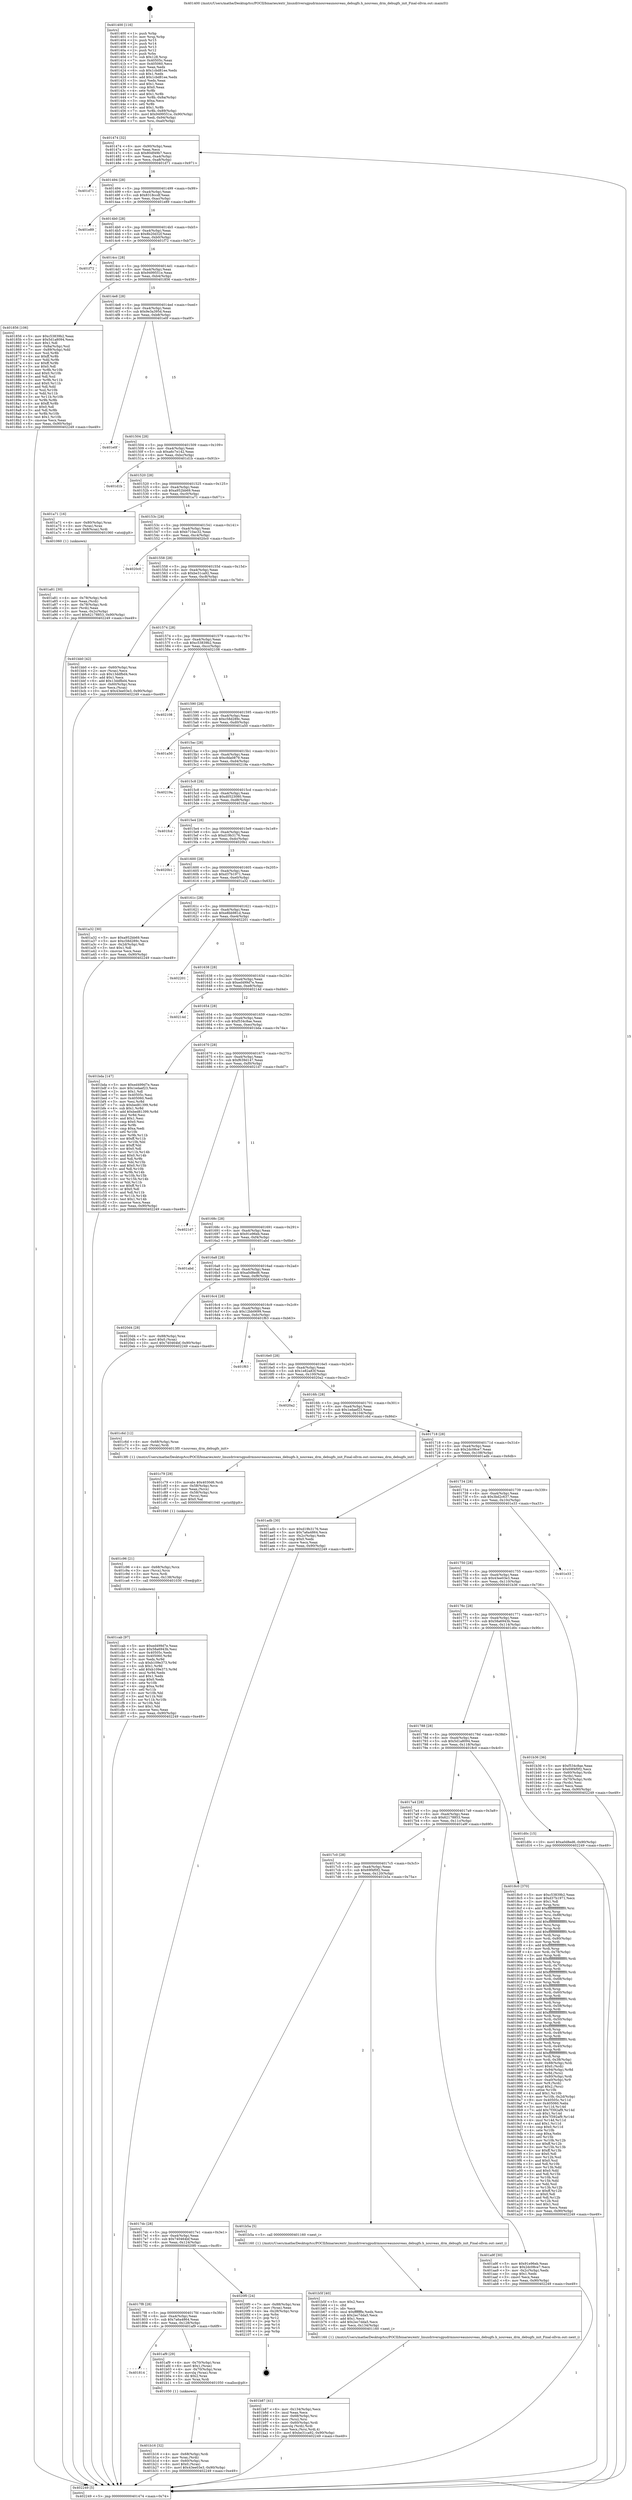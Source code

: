 digraph "0x401400" {
  label = "0x401400 (/mnt/c/Users/mathe/Desktop/tcc/POCII/binaries/extr_linuxdriversgpudrmnouveaunouveau_debugfs.h_nouveau_drm_debugfs_init_Final-ollvm.out::main(0))"
  labelloc = "t"
  node[shape=record]

  Entry [label="",width=0.3,height=0.3,shape=circle,fillcolor=black,style=filled]
  "0x401474" [label="{
     0x401474 [32]\l
     | [instrs]\l
     &nbsp;&nbsp;0x401474 \<+6\>: mov -0x90(%rbp),%eax\l
     &nbsp;&nbsp;0x40147a \<+2\>: mov %eax,%ecx\l
     &nbsp;&nbsp;0x40147c \<+6\>: sub $0x80df49b7,%ecx\l
     &nbsp;&nbsp;0x401482 \<+6\>: mov %eax,-0xa4(%rbp)\l
     &nbsp;&nbsp;0x401488 \<+6\>: mov %ecx,-0xa8(%rbp)\l
     &nbsp;&nbsp;0x40148e \<+6\>: je 0000000000401d71 \<main+0x971\>\l
  }"]
  "0x401d71" [label="{
     0x401d71\l
  }", style=dashed]
  "0x401494" [label="{
     0x401494 [28]\l
     | [instrs]\l
     &nbsp;&nbsp;0x401494 \<+5\>: jmp 0000000000401499 \<main+0x99\>\l
     &nbsp;&nbsp;0x401499 \<+6\>: mov -0xa4(%rbp),%eax\l
     &nbsp;&nbsp;0x40149f \<+5\>: sub $0x8318ccdf,%eax\l
     &nbsp;&nbsp;0x4014a4 \<+6\>: mov %eax,-0xac(%rbp)\l
     &nbsp;&nbsp;0x4014aa \<+6\>: je 0000000000401e89 \<main+0xa89\>\l
  }"]
  Exit [label="",width=0.3,height=0.3,shape=circle,fillcolor=black,style=filled,peripheries=2]
  "0x401e89" [label="{
     0x401e89\l
  }", style=dashed]
  "0x4014b0" [label="{
     0x4014b0 [28]\l
     | [instrs]\l
     &nbsp;&nbsp;0x4014b0 \<+5\>: jmp 00000000004014b5 \<main+0xb5\>\l
     &nbsp;&nbsp;0x4014b5 \<+6\>: mov -0xa4(%rbp),%eax\l
     &nbsp;&nbsp;0x4014bb \<+5\>: sub $0x8b20d32f,%eax\l
     &nbsp;&nbsp;0x4014c0 \<+6\>: mov %eax,-0xb0(%rbp)\l
     &nbsp;&nbsp;0x4014c6 \<+6\>: je 0000000000401f72 \<main+0xb72\>\l
  }"]
  "0x401cab" [label="{
     0x401cab [97]\l
     | [instrs]\l
     &nbsp;&nbsp;0x401cab \<+5\>: mov $0xed499d7e,%eax\l
     &nbsp;&nbsp;0x401cb0 \<+5\>: mov $0x58a6943b,%esi\l
     &nbsp;&nbsp;0x401cb5 \<+7\>: mov 0x40505c,%edx\l
     &nbsp;&nbsp;0x401cbc \<+8\>: mov 0x405060,%r8d\l
     &nbsp;&nbsp;0x401cc4 \<+3\>: mov %edx,%r9d\l
     &nbsp;&nbsp;0x401cc7 \<+7\>: sub $0xb109e373,%r9d\l
     &nbsp;&nbsp;0x401cce \<+4\>: sub $0x1,%r9d\l
     &nbsp;&nbsp;0x401cd2 \<+7\>: add $0xb109e373,%r9d\l
     &nbsp;&nbsp;0x401cd9 \<+4\>: imul %r9d,%edx\l
     &nbsp;&nbsp;0x401cdd \<+3\>: and $0x1,%edx\l
     &nbsp;&nbsp;0x401ce0 \<+3\>: cmp $0x0,%edx\l
     &nbsp;&nbsp;0x401ce3 \<+4\>: sete %r10b\l
     &nbsp;&nbsp;0x401ce7 \<+4\>: cmp $0xa,%r8d\l
     &nbsp;&nbsp;0x401ceb \<+4\>: setl %r11b\l
     &nbsp;&nbsp;0x401cef \<+3\>: mov %r10b,%bl\l
     &nbsp;&nbsp;0x401cf2 \<+3\>: and %r11b,%bl\l
     &nbsp;&nbsp;0x401cf5 \<+3\>: xor %r11b,%r10b\l
     &nbsp;&nbsp;0x401cf8 \<+3\>: or %r10b,%bl\l
     &nbsp;&nbsp;0x401cfb \<+3\>: test $0x1,%bl\l
     &nbsp;&nbsp;0x401cfe \<+3\>: cmovne %esi,%eax\l
     &nbsp;&nbsp;0x401d01 \<+6\>: mov %eax,-0x90(%rbp)\l
     &nbsp;&nbsp;0x401d07 \<+5\>: jmp 0000000000402249 \<main+0xe49\>\l
  }"]
  "0x401f72" [label="{
     0x401f72\l
  }", style=dashed]
  "0x4014cc" [label="{
     0x4014cc [28]\l
     | [instrs]\l
     &nbsp;&nbsp;0x4014cc \<+5\>: jmp 00000000004014d1 \<main+0xd1\>\l
     &nbsp;&nbsp;0x4014d1 \<+6\>: mov -0xa4(%rbp),%eax\l
     &nbsp;&nbsp;0x4014d7 \<+5\>: sub $0x9499551e,%eax\l
     &nbsp;&nbsp;0x4014dc \<+6\>: mov %eax,-0xb4(%rbp)\l
     &nbsp;&nbsp;0x4014e2 \<+6\>: je 0000000000401856 \<main+0x456\>\l
  }"]
  "0x401c96" [label="{
     0x401c96 [21]\l
     | [instrs]\l
     &nbsp;&nbsp;0x401c96 \<+4\>: mov -0x68(%rbp),%rcx\l
     &nbsp;&nbsp;0x401c9a \<+3\>: mov (%rcx),%rcx\l
     &nbsp;&nbsp;0x401c9d \<+3\>: mov %rcx,%rdi\l
     &nbsp;&nbsp;0x401ca0 \<+6\>: mov %eax,-0x138(%rbp)\l
     &nbsp;&nbsp;0x401ca6 \<+5\>: call 0000000000401030 \<free@plt\>\l
     | [calls]\l
     &nbsp;&nbsp;0x401030 \{1\} (unknown)\l
  }"]
  "0x401856" [label="{
     0x401856 [106]\l
     | [instrs]\l
     &nbsp;&nbsp;0x401856 \<+5\>: mov $0xc53839b2,%eax\l
     &nbsp;&nbsp;0x40185b \<+5\>: mov $0x5d1a8094,%ecx\l
     &nbsp;&nbsp;0x401860 \<+2\>: mov $0x1,%dl\l
     &nbsp;&nbsp;0x401862 \<+7\>: mov -0x8a(%rbp),%sil\l
     &nbsp;&nbsp;0x401869 \<+7\>: mov -0x89(%rbp),%dil\l
     &nbsp;&nbsp;0x401870 \<+3\>: mov %sil,%r8b\l
     &nbsp;&nbsp;0x401873 \<+4\>: xor $0xff,%r8b\l
     &nbsp;&nbsp;0x401877 \<+3\>: mov %dil,%r9b\l
     &nbsp;&nbsp;0x40187a \<+4\>: xor $0xff,%r9b\l
     &nbsp;&nbsp;0x40187e \<+3\>: xor $0x0,%dl\l
     &nbsp;&nbsp;0x401881 \<+3\>: mov %r8b,%r10b\l
     &nbsp;&nbsp;0x401884 \<+4\>: and $0x0,%r10b\l
     &nbsp;&nbsp;0x401888 \<+3\>: and %dl,%sil\l
     &nbsp;&nbsp;0x40188b \<+3\>: mov %r9b,%r11b\l
     &nbsp;&nbsp;0x40188e \<+4\>: and $0x0,%r11b\l
     &nbsp;&nbsp;0x401892 \<+3\>: and %dl,%dil\l
     &nbsp;&nbsp;0x401895 \<+3\>: or %sil,%r10b\l
     &nbsp;&nbsp;0x401898 \<+3\>: or %dil,%r11b\l
     &nbsp;&nbsp;0x40189b \<+3\>: xor %r11b,%r10b\l
     &nbsp;&nbsp;0x40189e \<+3\>: or %r9b,%r8b\l
     &nbsp;&nbsp;0x4018a1 \<+4\>: xor $0xff,%r8b\l
     &nbsp;&nbsp;0x4018a5 \<+3\>: or $0x0,%dl\l
     &nbsp;&nbsp;0x4018a8 \<+3\>: and %dl,%r8b\l
     &nbsp;&nbsp;0x4018ab \<+3\>: or %r8b,%r10b\l
     &nbsp;&nbsp;0x4018ae \<+4\>: test $0x1,%r10b\l
     &nbsp;&nbsp;0x4018b2 \<+3\>: cmovne %ecx,%eax\l
     &nbsp;&nbsp;0x4018b5 \<+6\>: mov %eax,-0x90(%rbp)\l
     &nbsp;&nbsp;0x4018bb \<+5\>: jmp 0000000000402249 \<main+0xe49\>\l
  }"]
  "0x4014e8" [label="{
     0x4014e8 [28]\l
     | [instrs]\l
     &nbsp;&nbsp;0x4014e8 \<+5\>: jmp 00000000004014ed \<main+0xed\>\l
     &nbsp;&nbsp;0x4014ed \<+6\>: mov -0xa4(%rbp),%eax\l
     &nbsp;&nbsp;0x4014f3 \<+5\>: sub $0x9e3a395d,%eax\l
     &nbsp;&nbsp;0x4014f8 \<+6\>: mov %eax,-0xb8(%rbp)\l
     &nbsp;&nbsp;0x4014fe \<+6\>: je 0000000000401e0f \<main+0xa0f\>\l
  }"]
  "0x402249" [label="{
     0x402249 [5]\l
     | [instrs]\l
     &nbsp;&nbsp;0x402249 \<+5\>: jmp 0000000000401474 \<main+0x74\>\l
  }"]
  "0x401400" [label="{
     0x401400 [116]\l
     | [instrs]\l
     &nbsp;&nbsp;0x401400 \<+1\>: push %rbp\l
     &nbsp;&nbsp;0x401401 \<+3\>: mov %rsp,%rbp\l
     &nbsp;&nbsp;0x401404 \<+2\>: push %r15\l
     &nbsp;&nbsp;0x401406 \<+2\>: push %r14\l
     &nbsp;&nbsp;0x401408 \<+2\>: push %r13\l
     &nbsp;&nbsp;0x40140a \<+2\>: push %r12\l
     &nbsp;&nbsp;0x40140c \<+1\>: push %rbx\l
     &nbsp;&nbsp;0x40140d \<+7\>: sub $0x128,%rsp\l
     &nbsp;&nbsp;0x401414 \<+7\>: mov 0x40505c,%eax\l
     &nbsp;&nbsp;0x40141b \<+7\>: mov 0x405060,%ecx\l
     &nbsp;&nbsp;0x401422 \<+2\>: mov %eax,%edx\l
     &nbsp;&nbsp;0x401424 \<+6\>: sub $0x1cbd81ee,%edx\l
     &nbsp;&nbsp;0x40142a \<+3\>: sub $0x1,%edx\l
     &nbsp;&nbsp;0x40142d \<+6\>: add $0x1cbd81ee,%edx\l
     &nbsp;&nbsp;0x401433 \<+3\>: imul %edx,%eax\l
     &nbsp;&nbsp;0x401436 \<+3\>: and $0x1,%eax\l
     &nbsp;&nbsp;0x401439 \<+3\>: cmp $0x0,%eax\l
     &nbsp;&nbsp;0x40143c \<+4\>: sete %r8b\l
     &nbsp;&nbsp;0x401440 \<+4\>: and $0x1,%r8b\l
     &nbsp;&nbsp;0x401444 \<+7\>: mov %r8b,-0x8a(%rbp)\l
     &nbsp;&nbsp;0x40144b \<+3\>: cmp $0xa,%ecx\l
     &nbsp;&nbsp;0x40144e \<+4\>: setl %r8b\l
     &nbsp;&nbsp;0x401452 \<+4\>: and $0x1,%r8b\l
     &nbsp;&nbsp;0x401456 \<+7\>: mov %r8b,-0x89(%rbp)\l
     &nbsp;&nbsp;0x40145d \<+10\>: movl $0x9499551e,-0x90(%rbp)\l
     &nbsp;&nbsp;0x401467 \<+6\>: mov %edi,-0x94(%rbp)\l
     &nbsp;&nbsp;0x40146d \<+7\>: mov %rsi,-0xa0(%rbp)\l
  }"]
  "0x401c79" [label="{
     0x401c79 [29]\l
     | [instrs]\l
     &nbsp;&nbsp;0x401c79 \<+10\>: movabs $0x4030d6,%rdi\l
     &nbsp;&nbsp;0x401c83 \<+4\>: mov -0x58(%rbp),%rcx\l
     &nbsp;&nbsp;0x401c87 \<+2\>: mov %eax,(%rcx)\l
     &nbsp;&nbsp;0x401c89 \<+4\>: mov -0x58(%rbp),%rcx\l
     &nbsp;&nbsp;0x401c8d \<+2\>: mov (%rcx),%esi\l
     &nbsp;&nbsp;0x401c8f \<+2\>: mov $0x0,%al\l
     &nbsp;&nbsp;0x401c91 \<+5\>: call 0000000000401040 \<printf@plt\>\l
     | [calls]\l
     &nbsp;&nbsp;0x401040 \{1\} (unknown)\l
  }"]
  "0x401e0f" [label="{
     0x401e0f\l
  }", style=dashed]
  "0x401504" [label="{
     0x401504 [28]\l
     | [instrs]\l
     &nbsp;&nbsp;0x401504 \<+5\>: jmp 0000000000401509 \<main+0x109\>\l
     &nbsp;&nbsp;0x401509 \<+6\>: mov -0xa4(%rbp),%eax\l
     &nbsp;&nbsp;0x40150f \<+5\>: sub $0xa6c7e142,%eax\l
     &nbsp;&nbsp;0x401514 \<+6\>: mov %eax,-0xbc(%rbp)\l
     &nbsp;&nbsp;0x40151a \<+6\>: je 0000000000401d1b \<main+0x91b\>\l
  }"]
  "0x401b87" [label="{
     0x401b87 [41]\l
     | [instrs]\l
     &nbsp;&nbsp;0x401b87 \<+6\>: mov -0x134(%rbp),%ecx\l
     &nbsp;&nbsp;0x401b8d \<+3\>: imul %eax,%ecx\l
     &nbsp;&nbsp;0x401b90 \<+4\>: mov -0x68(%rbp),%rsi\l
     &nbsp;&nbsp;0x401b94 \<+3\>: mov (%rsi),%rsi\l
     &nbsp;&nbsp;0x401b97 \<+4\>: mov -0x60(%rbp),%rdi\l
     &nbsp;&nbsp;0x401b9b \<+3\>: movslq (%rdi),%rdi\l
     &nbsp;&nbsp;0x401b9e \<+3\>: mov %ecx,(%rsi,%rdi,4)\l
     &nbsp;&nbsp;0x401ba1 \<+10\>: movl $0xbe31ca92,-0x90(%rbp)\l
     &nbsp;&nbsp;0x401bab \<+5\>: jmp 0000000000402249 \<main+0xe49\>\l
  }"]
  "0x401d1b" [label="{
     0x401d1b\l
  }", style=dashed]
  "0x401520" [label="{
     0x401520 [28]\l
     | [instrs]\l
     &nbsp;&nbsp;0x401520 \<+5\>: jmp 0000000000401525 \<main+0x125\>\l
     &nbsp;&nbsp;0x401525 \<+6\>: mov -0xa4(%rbp),%eax\l
     &nbsp;&nbsp;0x40152b \<+5\>: sub $0xa952bb69,%eax\l
     &nbsp;&nbsp;0x401530 \<+6\>: mov %eax,-0xc0(%rbp)\l
     &nbsp;&nbsp;0x401536 \<+6\>: je 0000000000401a71 \<main+0x671\>\l
  }"]
  "0x401b5f" [label="{
     0x401b5f [40]\l
     | [instrs]\l
     &nbsp;&nbsp;0x401b5f \<+5\>: mov $0x2,%ecx\l
     &nbsp;&nbsp;0x401b64 \<+1\>: cltd\l
     &nbsp;&nbsp;0x401b65 \<+2\>: idiv %ecx\l
     &nbsp;&nbsp;0x401b67 \<+6\>: imul $0xfffffffe,%edx,%ecx\l
     &nbsp;&nbsp;0x401b6d \<+6\>: sub $0x2ec7dda5,%ecx\l
     &nbsp;&nbsp;0x401b73 \<+3\>: add $0x1,%ecx\l
     &nbsp;&nbsp;0x401b76 \<+6\>: add $0x2ec7dda5,%ecx\l
     &nbsp;&nbsp;0x401b7c \<+6\>: mov %ecx,-0x134(%rbp)\l
     &nbsp;&nbsp;0x401b82 \<+5\>: call 0000000000401160 \<next_i\>\l
     | [calls]\l
     &nbsp;&nbsp;0x401160 \{1\} (/mnt/c/Users/mathe/Desktop/tcc/POCII/binaries/extr_linuxdriversgpudrmnouveaunouveau_debugfs.h_nouveau_drm_debugfs_init_Final-ollvm.out::next_i)\l
  }"]
  "0x401a71" [label="{
     0x401a71 [16]\l
     | [instrs]\l
     &nbsp;&nbsp;0x401a71 \<+4\>: mov -0x80(%rbp),%rax\l
     &nbsp;&nbsp;0x401a75 \<+3\>: mov (%rax),%rax\l
     &nbsp;&nbsp;0x401a78 \<+4\>: mov 0x8(%rax),%rdi\l
     &nbsp;&nbsp;0x401a7c \<+5\>: call 0000000000401060 \<atoi@plt\>\l
     | [calls]\l
     &nbsp;&nbsp;0x401060 \{1\} (unknown)\l
  }"]
  "0x40153c" [label="{
     0x40153c [28]\l
     | [instrs]\l
     &nbsp;&nbsp;0x40153c \<+5\>: jmp 0000000000401541 \<main+0x141\>\l
     &nbsp;&nbsp;0x401541 \<+6\>: mov -0xa4(%rbp),%eax\l
     &nbsp;&nbsp;0x401547 \<+5\>: sub $0xb710ac32,%eax\l
     &nbsp;&nbsp;0x40154c \<+6\>: mov %eax,-0xc4(%rbp)\l
     &nbsp;&nbsp;0x401552 \<+6\>: je 00000000004020c0 \<main+0xcc0\>\l
  }"]
  "0x401b16" [label="{
     0x401b16 [32]\l
     | [instrs]\l
     &nbsp;&nbsp;0x401b16 \<+4\>: mov -0x68(%rbp),%rdi\l
     &nbsp;&nbsp;0x401b1a \<+3\>: mov %rax,(%rdi)\l
     &nbsp;&nbsp;0x401b1d \<+4\>: mov -0x60(%rbp),%rax\l
     &nbsp;&nbsp;0x401b21 \<+6\>: movl $0x0,(%rax)\l
     &nbsp;&nbsp;0x401b27 \<+10\>: movl $0x43ee03e3,-0x90(%rbp)\l
     &nbsp;&nbsp;0x401b31 \<+5\>: jmp 0000000000402249 \<main+0xe49\>\l
  }"]
  "0x4020c0" [label="{
     0x4020c0\l
  }", style=dashed]
  "0x401558" [label="{
     0x401558 [28]\l
     | [instrs]\l
     &nbsp;&nbsp;0x401558 \<+5\>: jmp 000000000040155d \<main+0x15d\>\l
     &nbsp;&nbsp;0x40155d \<+6\>: mov -0xa4(%rbp),%eax\l
     &nbsp;&nbsp;0x401563 \<+5\>: sub $0xbe31ca92,%eax\l
     &nbsp;&nbsp;0x401568 \<+6\>: mov %eax,-0xc8(%rbp)\l
     &nbsp;&nbsp;0x40156e \<+6\>: je 0000000000401bb0 \<main+0x7b0\>\l
  }"]
  "0x401814" [label="{
     0x401814\l
  }", style=dashed]
  "0x401bb0" [label="{
     0x401bb0 [42]\l
     | [instrs]\l
     &nbsp;&nbsp;0x401bb0 \<+4\>: mov -0x60(%rbp),%rax\l
     &nbsp;&nbsp;0x401bb4 \<+2\>: mov (%rax),%ecx\l
     &nbsp;&nbsp;0x401bb6 \<+6\>: sub $0x13ddfbd4,%ecx\l
     &nbsp;&nbsp;0x401bbc \<+3\>: add $0x1,%ecx\l
     &nbsp;&nbsp;0x401bbf \<+6\>: add $0x13ddfbd4,%ecx\l
     &nbsp;&nbsp;0x401bc5 \<+4\>: mov -0x60(%rbp),%rax\l
     &nbsp;&nbsp;0x401bc9 \<+2\>: mov %ecx,(%rax)\l
     &nbsp;&nbsp;0x401bcb \<+10\>: movl $0x43ee03e3,-0x90(%rbp)\l
     &nbsp;&nbsp;0x401bd5 \<+5\>: jmp 0000000000402249 \<main+0xe49\>\l
  }"]
  "0x401574" [label="{
     0x401574 [28]\l
     | [instrs]\l
     &nbsp;&nbsp;0x401574 \<+5\>: jmp 0000000000401579 \<main+0x179\>\l
     &nbsp;&nbsp;0x401579 \<+6\>: mov -0xa4(%rbp),%eax\l
     &nbsp;&nbsp;0x40157f \<+5\>: sub $0xc53839b2,%eax\l
     &nbsp;&nbsp;0x401584 \<+6\>: mov %eax,-0xcc(%rbp)\l
     &nbsp;&nbsp;0x40158a \<+6\>: je 0000000000402108 \<main+0xd08\>\l
  }"]
  "0x401af9" [label="{
     0x401af9 [29]\l
     | [instrs]\l
     &nbsp;&nbsp;0x401af9 \<+4\>: mov -0x70(%rbp),%rax\l
     &nbsp;&nbsp;0x401afd \<+6\>: movl $0x1,(%rax)\l
     &nbsp;&nbsp;0x401b03 \<+4\>: mov -0x70(%rbp),%rax\l
     &nbsp;&nbsp;0x401b07 \<+3\>: movslq (%rax),%rax\l
     &nbsp;&nbsp;0x401b0a \<+4\>: shl $0x2,%rax\l
     &nbsp;&nbsp;0x401b0e \<+3\>: mov %rax,%rdi\l
     &nbsp;&nbsp;0x401b11 \<+5\>: call 0000000000401050 \<malloc@plt\>\l
     | [calls]\l
     &nbsp;&nbsp;0x401050 \{1\} (unknown)\l
  }"]
  "0x402108" [label="{
     0x402108\l
  }", style=dashed]
  "0x401590" [label="{
     0x401590 [28]\l
     | [instrs]\l
     &nbsp;&nbsp;0x401590 \<+5\>: jmp 0000000000401595 \<main+0x195\>\l
     &nbsp;&nbsp;0x401595 \<+6\>: mov -0xa4(%rbp),%eax\l
     &nbsp;&nbsp;0x40159b \<+5\>: sub $0xc58d289c,%eax\l
     &nbsp;&nbsp;0x4015a0 \<+6\>: mov %eax,-0xd0(%rbp)\l
     &nbsp;&nbsp;0x4015a6 \<+6\>: je 0000000000401a50 \<main+0x650\>\l
  }"]
  "0x4017f8" [label="{
     0x4017f8 [28]\l
     | [instrs]\l
     &nbsp;&nbsp;0x4017f8 \<+5\>: jmp 00000000004017fd \<main+0x3fd\>\l
     &nbsp;&nbsp;0x4017fd \<+6\>: mov -0xa4(%rbp),%eax\l
     &nbsp;&nbsp;0x401803 \<+5\>: sub $0x7a6a4864,%eax\l
     &nbsp;&nbsp;0x401808 \<+6\>: mov %eax,-0x128(%rbp)\l
     &nbsp;&nbsp;0x40180e \<+6\>: je 0000000000401af9 \<main+0x6f9\>\l
  }"]
  "0x401a50" [label="{
     0x401a50\l
  }", style=dashed]
  "0x4015ac" [label="{
     0x4015ac [28]\l
     | [instrs]\l
     &nbsp;&nbsp;0x4015ac \<+5\>: jmp 00000000004015b1 \<main+0x1b1\>\l
     &nbsp;&nbsp;0x4015b1 \<+6\>: mov -0xa4(%rbp),%eax\l
     &nbsp;&nbsp;0x4015b7 \<+5\>: sub $0xcfda0879,%eax\l
     &nbsp;&nbsp;0x4015bc \<+6\>: mov %eax,-0xd4(%rbp)\l
     &nbsp;&nbsp;0x4015c2 \<+6\>: je 000000000040219a \<main+0xd9a\>\l
  }"]
  "0x4020f0" [label="{
     0x4020f0 [24]\l
     | [instrs]\l
     &nbsp;&nbsp;0x4020f0 \<+7\>: mov -0x88(%rbp),%rax\l
     &nbsp;&nbsp;0x4020f7 \<+2\>: mov (%rax),%eax\l
     &nbsp;&nbsp;0x4020f9 \<+4\>: lea -0x28(%rbp),%rsp\l
     &nbsp;&nbsp;0x4020fd \<+1\>: pop %rbx\l
     &nbsp;&nbsp;0x4020fe \<+2\>: pop %r12\l
     &nbsp;&nbsp;0x402100 \<+2\>: pop %r13\l
     &nbsp;&nbsp;0x402102 \<+2\>: pop %r14\l
     &nbsp;&nbsp;0x402104 \<+2\>: pop %r15\l
     &nbsp;&nbsp;0x402106 \<+1\>: pop %rbp\l
     &nbsp;&nbsp;0x402107 \<+1\>: ret\l
  }"]
  "0x40219a" [label="{
     0x40219a\l
  }", style=dashed]
  "0x4015c8" [label="{
     0x4015c8 [28]\l
     | [instrs]\l
     &nbsp;&nbsp;0x4015c8 \<+5\>: jmp 00000000004015cd \<main+0x1cd\>\l
     &nbsp;&nbsp;0x4015cd \<+6\>: mov -0xa4(%rbp),%eax\l
     &nbsp;&nbsp;0x4015d3 \<+5\>: sub $0xd0523080,%eax\l
     &nbsp;&nbsp;0x4015d8 \<+6\>: mov %eax,-0xd8(%rbp)\l
     &nbsp;&nbsp;0x4015de \<+6\>: je 0000000000401fcd \<main+0xbcd\>\l
  }"]
  "0x4017dc" [label="{
     0x4017dc [28]\l
     | [instrs]\l
     &nbsp;&nbsp;0x4017dc \<+5\>: jmp 00000000004017e1 \<main+0x3e1\>\l
     &nbsp;&nbsp;0x4017e1 \<+6\>: mov -0xa4(%rbp),%eax\l
     &nbsp;&nbsp;0x4017e7 \<+5\>: sub $0x740464bf,%eax\l
     &nbsp;&nbsp;0x4017ec \<+6\>: mov %eax,-0x124(%rbp)\l
     &nbsp;&nbsp;0x4017f2 \<+6\>: je 00000000004020f0 \<main+0xcf0\>\l
  }"]
  "0x401fcd" [label="{
     0x401fcd\l
  }", style=dashed]
  "0x4015e4" [label="{
     0x4015e4 [28]\l
     | [instrs]\l
     &nbsp;&nbsp;0x4015e4 \<+5\>: jmp 00000000004015e9 \<main+0x1e9\>\l
     &nbsp;&nbsp;0x4015e9 \<+6\>: mov -0xa4(%rbp),%eax\l
     &nbsp;&nbsp;0x4015ef \<+5\>: sub $0xd19b3176,%eax\l
     &nbsp;&nbsp;0x4015f4 \<+6\>: mov %eax,-0xdc(%rbp)\l
     &nbsp;&nbsp;0x4015fa \<+6\>: je 00000000004020b1 \<main+0xcb1\>\l
  }"]
  "0x401b5a" [label="{
     0x401b5a [5]\l
     | [instrs]\l
     &nbsp;&nbsp;0x401b5a \<+5\>: call 0000000000401160 \<next_i\>\l
     | [calls]\l
     &nbsp;&nbsp;0x401160 \{1\} (/mnt/c/Users/mathe/Desktop/tcc/POCII/binaries/extr_linuxdriversgpudrmnouveaunouveau_debugfs.h_nouveau_drm_debugfs_init_Final-ollvm.out::next_i)\l
  }"]
  "0x4020b1" [label="{
     0x4020b1\l
  }", style=dashed]
  "0x401600" [label="{
     0x401600 [28]\l
     | [instrs]\l
     &nbsp;&nbsp;0x401600 \<+5\>: jmp 0000000000401605 \<main+0x205\>\l
     &nbsp;&nbsp;0x401605 \<+6\>: mov -0xa4(%rbp),%eax\l
     &nbsp;&nbsp;0x40160b \<+5\>: sub $0xd37b1971,%eax\l
     &nbsp;&nbsp;0x401610 \<+6\>: mov %eax,-0xe0(%rbp)\l
     &nbsp;&nbsp;0x401616 \<+6\>: je 0000000000401a32 \<main+0x632\>\l
  }"]
  "0x4017c0" [label="{
     0x4017c0 [28]\l
     | [instrs]\l
     &nbsp;&nbsp;0x4017c0 \<+5\>: jmp 00000000004017c5 \<main+0x3c5\>\l
     &nbsp;&nbsp;0x4017c5 \<+6\>: mov -0xa4(%rbp),%eax\l
     &nbsp;&nbsp;0x4017cb \<+5\>: sub $0x69f4f0f2,%eax\l
     &nbsp;&nbsp;0x4017d0 \<+6\>: mov %eax,-0x120(%rbp)\l
     &nbsp;&nbsp;0x4017d6 \<+6\>: je 0000000000401b5a \<main+0x75a\>\l
  }"]
  "0x401a32" [label="{
     0x401a32 [30]\l
     | [instrs]\l
     &nbsp;&nbsp;0x401a32 \<+5\>: mov $0xa952bb69,%eax\l
     &nbsp;&nbsp;0x401a37 \<+5\>: mov $0xc58d289c,%ecx\l
     &nbsp;&nbsp;0x401a3c \<+3\>: mov -0x2d(%rbp),%dl\l
     &nbsp;&nbsp;0x401a3f \<+3\>: test $0x1,%dl\l
     &nbsp;&nbsp;0x401a42 \<+3\>: cmovne %ecx,%eax\l
     &nbsp;&nbsp;0x401a45 \<+6\>: mov %eax,-0x90(%rbp)\l
     &nbsp;&nbsp;0x401a4b \<+5\>: jmp 0000000000402249 \<main+0xe49\>\l
  }"]
  "0x40161c" [label="{
     0x40161c [28]\l
     | [instrs]\l
     &nbsp;&nbsp;0x40161c \<+5\>: jmp 0000000000401621 \<main+0x221\>\l
     &nbsp;&nbsp;0x401621 \<+6\>: mov -0xa4(%rbp),%eax\l
     &nbsp;&nbsp;0x401627 \<+5\>: sub $0xe8bb981d,%eax\l
     &nbsp;&nbsp;0x40162c \<+6\>: mov %eax,-0xe4(%rbp)\l
     &nbsp;&nbsp;0x401632 \<+6\>: je 0000000000402201 \<main+0xe01\>\l
  }"]
  "0x401a9f" [label="{
     0x401a9f [30]\l
     | [instrs]\l
     &nbsp;&nbsp;0x401a9f \<+5\>: mov $0x91e96eb,%eax\l
     &nbsp;&nbsp;0x401aa4 \<+5\>: mov $0x2dc08ce7,%ecx\l
     &nbsp;&nbsp;0x401aa9 \<+3\>: mov -0x2c(%rbp),%edx\l
     &nbsp;&nbsp;0x401aac \<+3\>: cmp $0x1,%edx\l
     &nbsp;&nbsp;0x401aaf \<+3\>: cmovl %ecx,%eax\l
     &nbsp;&nbsp;0x401ab2 \<+6\>: mov %eax,-0x90(%rbp)\l
     &nbsp;&nbsp;0x401ab8 \<+5\>: jmp 0000000000402249 \<main+0xe49\>\l
  }"]
  "0x402201" [label="{
     0x402201\l
  }", style=dashed]
  "0x401638" [label="{
     0x401638 [28]\l
     | [instrs]\l
     &nbsp;&nbsp;0x401638 \<+5\>: jmp 000000000040163d \<main+0x23d\>\l
     &nbsp;&nbsp;0x40163d \<+6\>: mov -0xa4(%rbp),%eax\l
     &nbsp;&nbsp;0x401643 \<+5\>: sub $0xed499d7e,%eax\l
     &nbsp;&nbsp;0x401648 \<+6\>: mov %eax,-0xe8(%rbp)\l
     &nbsp;&nbsp;0x40164e \<+6\>: je 000000000040214d \<main+0xd4d\>\l
  }"]
  "0x401a81" [label="{
     0x401a81 [30]\l
     | [instrs]\l
     &nbsp;&nbsp;0x401a81 \<+4\>: mov -0x78(%rbp),%rdi\l
     &nbsp;&nbsp;0x401a85 \<+2\>: mov %eax,(%rdi)\l
     &nbsp;&nbsp;0x401a87 \<+4\>: mov -0x78(%rbp),%rdi\l
     &nbsp;&nbsp;0x401a8b \<+2\>: mov (%rdi),%eax\l
     &nbsp;&nbsp;0x401a8d \<+3\>: mov %eax,-0x2c(%rbp)\l
     &nbsp;&nbsp;0x401a90 \<+10\>: movl $0x62178853,-0x90(%rbp)\l
     &nbsp;&nbsp;0x401a9a \<+5\>: jmp 0000000000402249 \<main+0xe49\>\l
  }"]
  "0x40214d" [label="{
     0x40214d\l
  }", style=dashed]
  "0x401654" [label="{
     0x401654 [28]\l
     | [instrs]\l
     &nbsp;&nbsp;0x401654 \<+5\>: jmp 0000000000401659 \<main+0x259\>\l
     &nbsp;&nbsp;0x401659 \<+6\>: mov -0xa4(%rbp),%eax\l
     &nbsp;&nbsp;0x40165f \<+5\>: sub $0xf534c8ae,%eax\l
     &nbsp;&nbsp;0x401664 \<+6\>: mov %eax,-0xec(%rbp)\l
     &nbsp;&nbsp;0x40166a \<+6\>: je 0000000000401bda \<main+0x7da\>\l
  }"]
  "0x4017a4" [label="{
     0x4017a4 [28]\l
     | [instrs]\l
     &nbsp;&nbsp;0x4017a4 \<+5\>: jmp 00000000004017a9 \<main+0x3a9\>\l
     &nbsp;&nbsp;0x4017a9 \<+6\>: mov -0xa4(%rbp),%eax\l
     &nbsp;&nbsp;0x4017af \<+5\>: sub $0x62178853,%eax\l
     &nbsp;&nbsp;0x4017b4 \<+6\>: mov %eax,-0x11c(%rbp)\l
     &nbsp;&nbsp;0x4017ba \<+6\>: je 0000000000401a9f \<main+0x69f\>\l
  }"]
  "0x401bda" [label="{
     0x401bda [147]\l
     | [instrs]\l
     &nbsp;&nbsp;0x401bda \<+5\>: mov $0xed499d7e,%eax\l
     &nbsp;&nbsp;0x401bdf \<+5\>: mov $0x1edaef23,%ecx\l
     &nbsp;&nbsp;0x401be4 \<+2\>: mov $0x1,%dl\l
     &nbsp;&nbsp;0x401be6 \<+7\>: mov 0x40505c,%esi\l
     &nbsp;&nbsp;0x401bed \<+7\>: mov 0x405060,%edi\l
     &nbsp;&nbsp;0x401bf4 \<+3\>: mov %esi,%r8d\l
     &nbsp;&nbsp;0x401bf7 \<+7\>: sub $0xbed81399,%r8d\l
     &nbsp;&nbsp;0x401bfe \<+4\>: sub $0x1,%r8d\l
     &nbsp;&nbsp;0x401c02 \<+7\>: add $0xbed81399,%r8d\l
     &nbsp;&nbsp;0x401c09 \<+4\>: imul %r8d,%esi\l
     &nbsp;&nbsp;0x401c0d \<+3\>: and $0x1,%esi\l
     &nbsp;&nbsp;0x401c10 \<+3\>: cmp $0x0,%esi\l
     &nbsp;&nbsp;0x401c13 \<+4\>: sete %r9b\l
     &nbsp;&nbsp;0x401c17 \<+3\>: cmp $0xa,%edi\l
     &nbsp;&nbsp;0x401c1a \<+4\>: setl %r10b\l
     &nbsp;&nbsp;0x401c1e \<+3\>: mov %r9b,%r11b\l
     &nbsp;&nbsp;0x401c21 \<+4\>: xor $0xff,%r11b\l
     &nbsp;&nbsp;0x401c25 \<+3\>: mov %r10b,%bl\l
     &nbsp;&nbsp;0x401c28 \<+3\>: xor $0xff,%bl\l
     &nbsp;&nbsp;0x401c2b \<+3\>: xor $0x0,%dl\l
     &nbsp;&nbsp;0x401c2e \<+3\>: mov %r11b,%r14b\l
     &nbsp;&nbsp;0x401c31 \<+4\>: and $0x0,%r14b\l
     &nbsp;&nbsp;0x401c35 \<+3\>: and %dl,%r9b\l
     &nbsp;&nbsp;0x401c38 \<+3\>: mov %bl,%r15b\l
     &nbsp;&nbsp;0x401c3b \<+4\>: and $0x0,%r15b\l
     &nbsp;&nbsp;0x401c3f \<+3\>: and %dl,%r10b\l
     &nbsp;&nbsp;0x401c42 \<+3\>: or %r9b,%r14b\l
     &nbsp;&nbsp;0x401c45 \<+3\>: or %r10b,%r15b\l
     &nbsp;&nbsp;0x401c48 \<+3\>: xor %r15b,%r14b\l
     &nbsp;&nbsp;0x401c4b \<+3\>: or %bl,%r11b\l
     &nbsp;&nbsp;0x401c4e \<+4\>: xor $0xff,%r11b\l
     &nbsp;&nbsp;0x401c52 \<+3\>: or $0x0,%dl\l
     &nbsp;&nbsp;0x401c55 \<+3\>: and %dl,%r11b\l
     &nbsp;&nbsp;0x401c58 \<+3\>: or %r11b,%r14b\l
     &nbsp;&nbsp;0x401c5b \<+4\>: test $0x1,%r14b\l
     &nbsp;&nbsp;0x401c5f \<+3\>: cmovne %ecx,%eax\l
     &nbsp;&nbsp;0x401c62 \<+6\>: mov %eax,-0x90(%rbp)\l
     &nbsp;&nbsp;0x401c68 \<+5\>: jmp 0000000000402249 \<main+0xe49\>\l
  }"]
  "0x401670" [label="{
     0x401670 [28]\l
     | [instrs]\l
     &nbsp;&nbsp;0x401670 \<+5\>: jmp 0000000000401675 \<main+0x275\>\l
     &nbsp;&nbsp;0x401675 \<+6\>: mov -0xa4(%rbp),%eax\l
     &nbsp;&nbsp;0x40167b \<+5\>: sub $0xf639d147,%eax\l
     &nbsp;&nbsp;0x401680 \<+6\>: mov %eax,-0xf0(%rbp)\l
     &nbsp;&nbsp;0x401686 \<+6\>: je 00000000004021d7 \<main+0xdd7\>\l
  }"]
  "0x4018c0" [label="{
     0x4018c0 [370]\l
     | [instrs]\l
     &nbsp;&nbsp;0x4018c0 \<+5\>: mov $0xc53839b2,%eax\l
     &nbsp;&nbsp;0x4018c5 \<+5\>: mov $0xd37b1971,%ecx\l
     &nbsp;&nbsp;0x4018ca \<+2\>: mov $0x1,%dl\l
     &nbsp;&nbsp;0x4018cc \<+3\>: mov %rsp,%rsi\l
     &nbsp;&nbsp;0x4018cf \<+4\>: add $0xfffffffffffffff0,%rsi\l
     &nbsp;&nbsp;0x4018d3 \<+3\>: mov %rsi,%rsp\l
     &nbsp;&nbsp;0x4018d6 \<+7\>: mov %rsi,-0x88(%rbp)\l
     &nbsp;&nbsp;0x4018dd \<+3\>: mov %rsp,%rsi\l
     &nbsp;&nbsp;0x4018e0 \<+4\>: add $0xfffffffffffffff0,%rsi\l
     &nbsp;&nbsp;0x4018e4 \<+3\>: mov %rsi,%rsp\l
     &nbsp;&nbsp;0x4018e7 \<+3\>: mov %rsp,%rdi\l
     &nbsp;&nbsp;0x4018ea \<+4\>: add $0xfffffffffffffff0,%rdi\l
     &nbsp;&nbsp;0x4018ee \<+3\>: mov %rdi,%rsp\l
     &nbsp;&nbsp;0x4018f1 \<+4\>: mov %rdi,-0x80(%rbp)\l
     &nbsp;&nbsp;0x4018f5 \<+3\>: mov %rsp,%rdi\l
     &nbsp;&nbsp;0x4018f8 \<+4\>: add $0xfffffffffffffff0,%rdi\l
     &nbsp;&nbsp;0x4018fc \<+3\>: mov %rdi,%rsp\l
     &nbsp;&nbsp;0x4018ff \<+4\>: mov %rdi,-0x78(%rbp)\l
     &nbsp;&nbsp;0x401903 \<+3\>: mov %rsp,%rdi\l
     &nbsp;&nbsp;0x401906 \<+4\>: add $0xfffffffffffffff0,%rdi\l
     &nbsp;&nbsp;0x40190a \<+3\>: mov %rdi,%rsp\l
     &nbsp;&nbsp;0x40190d \<+4\>: mov %rdi,-0x70(%rbp)\l
     &nbsp;&nbsp;0x401911 \<+3\>: mov %rsp,%rdi\l
     &nbsp;&nbsp;0x401914 \<+4\>: add $0xfffffffffffffff0,%rdi\l
     &nbsp;&nbsp;0x401918 \<+3\>: mov %rdi,%rsp\l
     &nbsp;&nbsp;0x40191b \<+4\>: mov %rdi,-0x68(%rbp)\l
     &nbsp;&nbsp;0x40191f \<+3\>: mov %rsp,%rdi\l
     &nbsp;&nbsp;0x401922 \<+4\>: add $0xfffffffffffffff0,%rdi\l
     &nbsp;&nbsp;0x401926 \<+3\>: mov %rdi,%rsp\l
     &nbsp;&nbsp;0x401929 \<+4\>: mov %rdi,-0x60(%rbp)\l
     &nbsp;&nbsp;0x40192d \<+3\>: mov %rsp,%rdi\l
     &nbsp;&nbsp;0x401930 \<+4\>: add $0xfffffffffffffff0,%rdi\l
     &nbsp;&nbsp;0x401934 \<+3\>: mov %rdi,%rsp\l
     &nbsp;&nbsp;0x401937 \<+4\>: mov %rdi,-0x58(%rbp)\l
     &nbsp;&nbsp;0x40193b \<+3\>: mov %rsp,%rdi\l
     &nbsp;&nbsp;0x40193e \<+4\>: add $0xfffffffffffffff0,%rdi\l
     &nbsp;&nbsp;0x401942 \<+3\>: mov %rdi,%rsp\l
     &nbsp;&nbsp;0x401945 \<+4\>: mov %rdi,-0x50(%rbp)\l
     &nbsp;&nbsp;0x401949 \<+3\>: mov %rsp,%rdi\l
     &nbsp;&nbsp;0x40194c \<+4\>: add $0xfffffffffffffff0,%rdi\l
     &nbsp;&nbsp;0x401950 \<+3\>: mov %rdi,%rsp\l
     &nbsp;&nbsp;0x401953 \<+4\>: mov %rdi,-0x48(%rbp)\l
     &nbsp;&nbsp;0x401957 \<+3\>: mov %rsp,%rdi\l
     &nbsp;&nbsp;0x40195a \<+4\>: add $0xfffffffffffffff0,%rdi\l
     &nbsp;&nbsp;0x40195e \<+3\>: mov %rdi,%rsp\l
     &nbsp;&nbsp;0x401961 \<+4\>: mov %rdi,-0x40(%rbp)\l
     &nbsp;&nbsp;0x401965 \<+3\>: mov %rsp,%rdi\l
     &nbsp;&nbsp;0x401968 \<+4\>: add $0xfffffffffffffff0,%rdi\l
     &nbsp;&nbsp;0x40196c \<+3\>: mov %rdi,%rsp\l
     &nbsp;&nbsp;0x40196f \<+4\>: mov %rdi,-0x38(%rbp)\l
     &nbsp;&nbsp;0x401973 \<+7\>: mov -0x88(%rbp),%rdi\l
     &nbsp;&nbsp;0x40197a \<+6\>: movl $0x0,(%rdi)\l
     &nbsp;&nbsp;0x401980 \<+7\>: mov -0x94(%rbp),%r8d\l
     &nbsp;&nbsp;0x401987 \<+3\>: mov %r8d,(%rsi)\l
     &nbsp;&nbsp;0x40198a \<+4\>: mov -0x80(%rbp),%rdi\l
     &nbsp;&nbsp;0x40198e \<+7\>: mov -0xa0(%rbp),%r9\l
     &nbsp;&nbsp;0x401995 \<+3\>: mov %r9,(%rdi)\l
     &nbsp;&nbsp;0x401998 \<+3\>: cmpl $0x2,(%rsi)\l
     &nbsp;&nbsp;0x40199b \<+4\>: setne %r10b\l
     &nbsp;&nbsp;0x40199f \<+4\>: and $0x1,%r10b\l
     &nbsp;&nbsp;0x4019a3 \<+4\>: mov %r10b,-0x2d(%rbp)\l
     &nbsp;&nbsp;0x4019a7 \<+8\>: mov 0x40505c,%r11d\l
     &nbsp;&nbsp;0x4019af \<+7\>: mov 0x405060,%ebx\l
     &nbsp;&nbsp;0x4019b6 \<+3\>: mov %r11d,%r14d\l
     &nbsp;&nbsp;0x4019b9 \<+7\>: add $0x7f392af9,%r14d\l
     &nbsp;&nbsp;0x4019c0 \<+4\>: sub $0x1,%r14d\l
     &nbsp;&nbsp;0x4019c4 \<+7\>: sub $0x7f392af9,%r14d\l
     &nbsp;&nbsp;0x4019cb \<+4\>: imul %r14d,%r11d\l
     &nbsp;&nbsp;0x4019cf \<+4\>: and $0x1,%r11d\l
     &nbsp;&nbsp;0x4019d3 \<+4\>: cmp $0x0,%r11d\l
     &nbsp;&nbsp;0x4019d7 \<+4\>: sete %r10b\l
     &nbsp;&nbsp;0x4019db \<+3\>: cmp $0xa,%ebx\l
     &nbsp;&nbsp;0x4019de \<+4\>: setl %r15b\l
     &nbsp;&nbsp;0x4019e2 \<+3\>: mov %r10b,%r12b\l
     &nbsp;&nbsp;0x4019e5 \<+4\>: xor $0xff,%r12b\l
     &nbsp;&nbsp;0x4019e9 \<+3\>: mov %r15b,%r13b\l
     &nbsp;&nbsp;0x4019ec \<+4\>: xor $0xff,%r13b\l
     &nbsp;&nbsp;0x4019f0 \<+3\>: xor $0x0,%dl\l
     &nbsp;&nbsp;0x4019f3 \<+3\>: mov %r12b,%sil\l
     &nbsp;&nbsp;0x4019f6 \<+4\>: and $0x0,%sil\l
     &nbsp;&nbsp;0x4019fa \<+3\>: and %dl,%r10b\l
     &nbsp;&nbsp;0x4019fd \<+3\>: mov %r13b,%dil\l
     &nbsp;&nbsp;0x401a00 \<+4\>: and $0x0,%dil\l
     &nbsp;&nbsp;0x401a04 \<+3\>: and %dl,%r15b\l
     &nbsp;&nbsp;0x401a07 \<+3\>: or %r10b,%sil\l
     &nbsp;&nbsp;0x401a0a \<+3\>: or %r15b,%dil\l
     &nbsp;&nbsp;0x401a0d \<+3\>: xor %dil,%sil\l
     &nbsp;&nbsp;0x401a10 \<+3\>: or %r13b,%r12b\l
     &nbsp;&nbsp;0x401a13 \<+4\>: xor $0xff,%r12b\l
     &nbsp;&nbsp;0x401a17 \<+3\>: or $0x0,%dl\l
     &nbsp;&nbsp;0x401a1a \<+3\>: and %dl,%r12b\l
     &nbsp;&nbsp;0x401a1d \<+3\>: or %r12b,%sil\l
     &nbsp;&nbsp;0x401a20 \<+4\>: test $0x1,%sil\l
     &nbsp;&nbsp;0x401a24 \<+3\>: cmovne %ecx,%eax\l
     &nbsp;&nbsp;0x401a27 \<+6\>: mov %eax,-0x90(%rbp)\l
     &nbsp;&nbsp;0x401a2d \<+5\>: jmp 0000000000402249 \<main+0xe49\>\l
  }"]
  "0x4021d7" [label="{
     0x4021d7\l
  }", style=dashed]
  "0x40168c" [label="{
     0x40168c [28]\l
     | [instrs]\l
     &nbsp;&nbsp;0x40168c \<+5\>: jmp 0000000000401691 \<main+0x291\>\l
     &nbsp;&nbsp;0x401691 \<+6\>: mov -0xa4(%rbp),%eax\l
     &nbsp;&nbsp;0x401697 \<+5\>: sub $0x91e96eb,%eax\l
     &nbsp;&nbsp;0x40169c \<+6\>: mov %eax,-0xf4(%rbp)\l
     &nbsp;&nbsp;0x4016a2 \<+6\>: je 0000000000401abd \<main+0x6bd\>\l
  }"]
  "0x401788" [label="{
     0x401788 [28]\l
     | [instrs]\l
     &nbsp;&nbsp;0x401788 \<+5\>: jmp 000000000040178d \<main+0x38d\>\l
     &nbsp;&nbsp;0x40178d \<+6\>: mov -0xa4(%rbp),%eax\l
     &nbsp;&nbsp;0x401793 \<+5\>: sub $0x5d1a8094,%eax\l
     &nbsp;&nbsp;0x401798 \<+6\>: mov %eax,-0x118(%rbp)\l
     &nbsp;&nbsp;0x40179e \<+6\>: je 00000000004018c0 \<main+0x4c0\>\l
  }"]
  "0x401abd" [label="{
     0x401abd\l
  }", style=dashed]
  "0x4016a8" [label="{
     0x4016a8 [28]\l
     | [instrs]\l
     &nbsp;&nbsp;0x4016a8 \<+5\>: jmp 00000000004016ad \<main+0x2ad\>\l
     &nbsp;&nbsp;0x4016ad \<+6\>: mov -0xa4(%rbp),%eax\l
     &nbsp;&nbsp;0x4016b3 \<+5\>: sub $0xa0d8ed6,%eax\l
     &nbsp;&nbsp;0x4016b8 \<+6\>: mov %eax,-0xf8(%rbp)\l
     &nbsp;&nbsp;0x4016be \<+6\>: je 00000000004020d4 \<main+0xcd4\>\l
  }"]
  "0x401d0c" [label="{
     0x401d0c [15]\l
     | [instrs]\l
     &nbsp;&nbsp;0x401d0c \<+10\>: movl $0xa0d8ed6,-0x90(%rbp)\l
     &nbsp;&nbsp;0x401d16 \<+5\>: jmp 0000000000402249 \<main+0xe49\>\l
  }"]
  "0x4020d4" [label="{
     0x4020d4 [28]\l
     | [instrs]\l
     &nbsp;&nbsp;0x4020d4 \<+7\>: mov -0x88(%rbp),%rax\l
     &nbsp;&nbsp;0x4020db \<+6\>: movl $0x0,(%rax)\l
     &nbsp;&nbsp;0x4020e1 \<+10\>: movl $0x740464bf,-0x90(%rbp)\l
     &nbsp;&nbsp;0x4020eb \<+5\>: jmp 0000000000402249 \<main+0xe49\>\l
  }"]
  "0x4016c4" [label="{
     0x4016c4 [28]\l
     | [instrs]\l
     &nbsp;&nbsp;0x4016c4 \<+5\>: jmp 00000000004016c9 \<main+0x2c9\>\l
     &nbsp;&nbsp;0x4016c9 \<+6\>: mov -0xa4(%rbp),%eax\l
     &nbsp;&nbsp;0x4016cf \<+5\>: sub $0x12bb0699,%eax\l
     &nbsp;&nbsp;0x4016d4 \<+6\>: mov %eax,-0xfc(%rbp)\l
     &nbsp;&nbsp;0x4016da \<+6\>: je 0000000000401f63 \<main+0xb63\>\l
  }"]
  "0x40176c" [label="{
     0x40176c [28]\l
     | [instrs]\l
     &nbsp;&nbsp;0x40176c \<+5\>: jmp 0000000000401771 \<main+0x371\>\l
     &nbsp;&nbsp;0x401771 \<+6\>: mov -0xa4(%rbp),%eax\l
     &nbsp;&nbsp;0x401777 \<+5\>: sub $0x58a6943b,%eax\l
     &nbsp;&nbsp;0x40177c \<+6\>: mov %eax,-0x114(%rbp)\l
     &nbsp;&nbsp;0x401782 \<+6\>: je 0000000000401d0c \<main+0x90c\>\l
  }"]
  "0x401f63" [label="{
     0x401f63\l
  }", style=dashed]
  "0x4016e0" [label="{
     0x4016e0 [28]\l
     | [instrs]\l
     &nbsp;&nbsp;0x4016e0 \<+5\>: jmp 00000000004016e5 \<main+0x2e5\>\l
     &nbsp;&nbsp;0x4016e5 \<+6\>: mov -0xa4(%rbp),%eax\l
     &nbsp;&nbsp;0x4016eb \<+5\>: sub $0x1e82a83f,%eax\l
     &nbsp;&nbsp;0x4016f0 \<+6\>: mov %eax,-0x100(%rbp)\l
     &nbsp;&nbsp;0x4016f6 \<+6\>: je 00000000004020a2 \<main+0xca2\>\l
  }"]
  "0x401b36" [label="{
     0x401b36 [36]\l
     | [instrs]\l
     &nbsp;&nbsp;0x401b36 \<+5\>: mov $0xf534c8ae,%eax\l
     &nbsp;&nbsp;0x401b3b \<+5\>: mov $0x69f4f0f2,%ecx\l
     &nbsp;&nbsp;0x401b40 \<+4\>: mov -0x60(%rbp),%rdx\l
     &nbsp;&nbsp;0x401b44 \<+2\>: mov (%rdx),%esi\l
     &nbsp;&nbsp;0x401b46 \<+4\>: mov -0x70(%rbp),%rdx\l
     &nbsp;&nbsp;0x401b4a \<+2\>: cmp (%rdx),%esi\l
     &nbsp;&nbsp;0x401b4c \<+3\>: cmovl %ecx,%eax\l
     &nbsp;&nbsp;0x401b4f \<+6\>: mov %eax,-0x90(%rbp)\l
     &nbsp;&nbsp;0x401b55 \<+5\>: jmp 0000000000402249 \<main+0xe49\>\l
  }"]
  "0x4020a2" [label="{
     0x4020a2\l
  }", style=dashed]
  "0x4016fc" [label="{
     0x4016fc [28]\l
     | [instrs]\l
     &nbsp;&nbsp;0x4016fc \<+5\>: jmp 0000000000401701 \<main+0x301\>\l
     &nbsp;&nbsp;0x401701 \<+6\>: mov -0xa4(%rbp),%eax\l
     &nbsp;&nbsp;0x401707 \<+5\>: sub $0x1edaef23,%eax\l
     &nbsp;&nbsp;0x40170c \<+6\>: mov %eax,-0x104(%rbp)\l
     &nbsp;&nbsp;0x401712 \<+6\>: je 0000000000401c6d \<main+0x86d\>\l
  }"]
  "0x401750" [label="{
     0x401750 [28]\l
     | [instrs]\l
     &nbsp;&nbsp;0x401750 \<+5\>: jmp 0000000000401755 \<main+0x355\>\l
     &nbsp;&nbsp;0x401755 \<+6\>: mov -0xa4(%rbp),%eax\l
     &nbsp;&nbsp;0x40175b \<+5\>: sub $0x43ee03e3,%eax\l
     &nbsp;&nbsp;0x401760 \<+6\>: mov %eax,-0x110(%rbp)\l
     &nbsp;&nbsp;0x401766 \<+6\>: je 0000000000401b36 \<main+0x736\>\l
  }"]
  "0x401c6d" [label="{
     0x401c6d [12]\l
     | [instrs]\l
     &nbsp;&nbsp;0x401c6d \<+4\>: mov -0x68(%rbp),%rax\l
     &nbsp;&nbsp;0x401c71 \<+3\>: mov (%rax),%rdi\l
     &nbsp;&nbsp;0x401c74 \<+5\>: call 00000000004013f0 \<nouveau_drm_debugfs_init\>\l
     | [calls]\l
     &nbsp;&nbsp;0x4013f0 \{1\} (/mnt/c/Users/mathe/Desktop/tcc/POCII/binaries/extr_linuxdriversgpudrmnouveaunouveau_debugfs.h_nouveau_drm_debugfs_init_Final-ollvm.out::nouveau_drm_debugfs_init)\l
  }"]
  "0x401718" [label="{
     0x401718 [28]\l
     | [instrs]\l
     &nbsp;&nbsp;0x401718 \<+5\>: jmp 000000000040171d \<main+0x31d\>\l
     &nbsp;&nbsp;0x40171d \<+6\>: mov -0xa4(%rbp),%eax\l
     &nbsp;&nbsp;0x401723 \<+5\>: sub $0x2dc08ce7,%eax\l
     &nbsp;&nbsp;0x401728 \<+6\>: mov %eax,-0x108(%rbp)\l
     &nbsp;&nbsp;0x40172e \<+6\>: je 0000000000401adb \<main+0x6db\>\l
  }"]
  "0x401e33" [label="{
     0x401e33\l
  }", style=dashed]
  "0x401adb" [label="{
     0x401adb [30]\l
     | [instrs]\l
     &nbsp;&nbsp;0x401adb \<+5\>: mov $0xd19b3176,%eax\l
     &nbsp;&nbsp;0x401ae0 \<+5\>: mov $0x7a6a4864,%ecx\l
     &nbsp;&nbsp;0x401ae5 \<+3\>: mov -0x2c(%rbp),%edx\l
     &nbsp;&nbsp;0x401ae8 \<+3\>: cmp $0x0,%edx\l
     &nbsp;&nbsp;0x401aeb \<+3\>: cmove %ecx,%eax\l
     &nbsp;&nbsp;0x401aee \<+6\>: mov %eax,-0x90(%rbp)\l
     &nbsp;&nbsp;0x401af4 \<+5\>: jmp 0000000000402249 \<main+0xe49\>\l
  }"]
  "0x401734" [label="{
     0x401734 [28]\l
     | [instrs]\l
     &nbsp;&nbsp;0x401734 \<+5\>: jmp 0000000000401739 \<main+0x339\>\l
     &nbsp;&nbsp;0x401739 \<+6\>: mov -0xa4(%rbp),%eax\l
     &nbsp;&nbsp;0x40173f \<+5\>: sub $0x3bd2c637,%eax\l
     &nbsp;&nbsp;0x401744 \<+6\>: mov %eax,-0x10c(%rbp)\l
     &nbsp;&nbsp;0x40174a \<+6\>: je 0000000000401e33 \<main+0xa33\>\l
  }"]
  Entry -> "0x401400" [label=" 1"]
  "0x401474" -> "0x401d71" [label=" 0"]
  "0x401474" -> "0x401494" [label=" 16"]
  "0x4020f0" -> Exit [label=" 1"]
  "0x401494" -> "0x401e89" [label=" 0"]
  "0x401494" -> "0x4014b0" [label=" 16"]
  "0x4020d4" -> "0x402249" [label=" 1"]
  "0x4014b0" -> "0x401f72" [label=" 0"]
  "0x4014b0" -> "0x4014cc" [label=" 16"]
  "0x401d0c" -> "0x402249" [label=" 1"]
  "0x4014cc" -> "0x401856" [label=" 1"]
  "0x4014cc" -> "0x4014e8" [label=" 15"]
  "0x401856" -> "0x402249" [label=" 1"]
  "0x401400" -> "0x401474" [label=" 1"]
  "0x402249" -> "0x401474" [label=" 15"]
  "0x401cab" -> "0x402249" [label=" 1"]
  "0x4014e8" -> "0x401e0f" [label=" 0"]
  "0x4014e8" -> "0x401504" [label=" 15"]
  "0x401c96" -> "0x401cab" [label=" 1"]
  "0x401504" -> "0x401d1b" [label=" 0"]
  "0x401504" -> "0x401520" [label=" 15"]
  "0x401c79" -> "0x401c96" [label=" 1"]
  "0x401520" -> "0x401a71" [label=" 1"]
  "0x401520" -> "0x40153c" [label=" 14"]
  "0x401c6d" -> "0x401c79" [label=" 1"]
  "0x40153c" -> "0x4020c0" [label=" 0"]
  "0x40153c" -> "0x401558" [label=" 14"]
  "0x401bda" -> "0x402249" [label=" 1"]
  "0x401558" -> "0x401bb0" [label=" 1"]
  "0x401558" -> "0x401574" [label=" 13"]
  "0x401bb0" -> "0x402249" [label=" 1"]
  "0x401574" -> "0x402108" [label=" 0"]
  "0x401574" -> "0x401590" [label=" 13"]
  "0x401b87" -> "0x402249" [label=" 1"]
  "0x401590" -> "0x401a50" [label=" 0"]
  "0x401590" -> "0x4015ac" [label=" 13"]
  "0x401b5a" -> "0x401b5f" [label=" 1"]
  "0x4015ac" -> "0x40219a" [label=" 0"]
  "0x4015ac" -> "0x4015c8" [label=" 13"]
  "0x401b36" -> "0x402249" [label=" 2"]
  "0x4015c8" -> "0x401fcd" [label=" 0"]
  "0x4015c8" -> "0x4015e4" [label=" 13"]
  "0x401af9" -> "0x401b16" [label=" 1"]
  "0x4015e4" -> "0x4020b1" [label=" 0"]
  "0x4015e4" -> "0x401600" [label=" 13"]
  "0x4017f8" -> "0x401814" [label=" 0"]
  "0x401600" -> "0x401a32" [label=" 1"]
  "0x401600" -> "0x40161c" [label=" 12"]
  "0x401b5f" -> "0x401b87" [label=" 1"]
  "0x40161c" -> "0x402201" [label=" 0"]
  "0x40161c" -> "0x401638" [label=" 12"]
  "0x4017dc" -> "0x4017f8" [label=" 1"]
  "0x401638" -> "0x40214d" [label=" 0"]
  "0x401638" -> "0x401654" [label=" 12"]
  "0x401b16" -> "0x402249" [label=" 1"]
  "0x401654" -> "0x401bda" [label=" 1"]
  "0x401654" -> "0x401670" [label=" 11"]
  "0x4017c0" -> "0x401b5a" [label=" 1"]
  "0x401670" -> "0x4021d7" [label=" 0"]
  "0x401670" -> "0x40168c" [label=" 11"]
  "0x4017f8" -> "0x401af9" [label=" 1"]
  "0x40168c" -> "0x401abd" [label=" 0"]
  "0x40168c" -> "0x4016a8" [label=" 11"]
  "0x401a9f" -> "0x402249" [label=" 1"]
  "0x4016a8" -> "0x4020d4" [label=" 1"]
  "0x4016a8" -> "0x4016c4" [label=" 10"]
  "0x4017a4" -> "0x4017c0" [label=" 3"]
  "0x4016c4" -> "0x401f63" [label=" 0"]
  "0x4016c4" -> "0x4016e0" [label=" 10"]
  "0x4017dc" -> "0x4020f0" [label=" 1"]
  "0x4016e0" -> "0x4020a2" [label=" 0"]
  "0x4016e0" -> "0x4016fc" [label=" 10"]
  "0x401a81" -> "0x402249" [label=" 1"]
  "0x4016fc" -> "0x401c6d" [label=" 1"]
  "0x4016fc" -> "0x401718" [label=" 9"]
  "0x401a32" -> "0x402249" [label=" 1"]
  "0x401718" -> "0x401adb" [label=" 1"]
  "0x401718" -> "0x401734" [label=" 8"]
  "0x4018c0" -> "0x402249" [label=" 1"]
  "0x401734" -> "0x401e33" [label=" 0"]
  "0x401734" -> "0x401750" [label=" 8"]
  "0x401a71" -> "0x401a81" [label=" 1"]
  "0x401750" -> "0x401b36" [label=" 2"]
  "0x401750" -> "0x40176c" [label=" 6"]
  "0x4017a4" -> "0x401a9f" [label=" 1"]
  "0x40176c" -> "0x401d0c" [label=" 1"]
  "0x40176c" -> "0x401788" [label=" 5"]
  "0x401adb" -> "0x402249" [label=" 1"]
  "0x401788" -> "0x4018c0" [label=" 1"]
  "0x401788" -> "0x4017a4" [label=" 4"]
  "0x4017c0" -> "0x4017dc" [label=" 2"]
}
